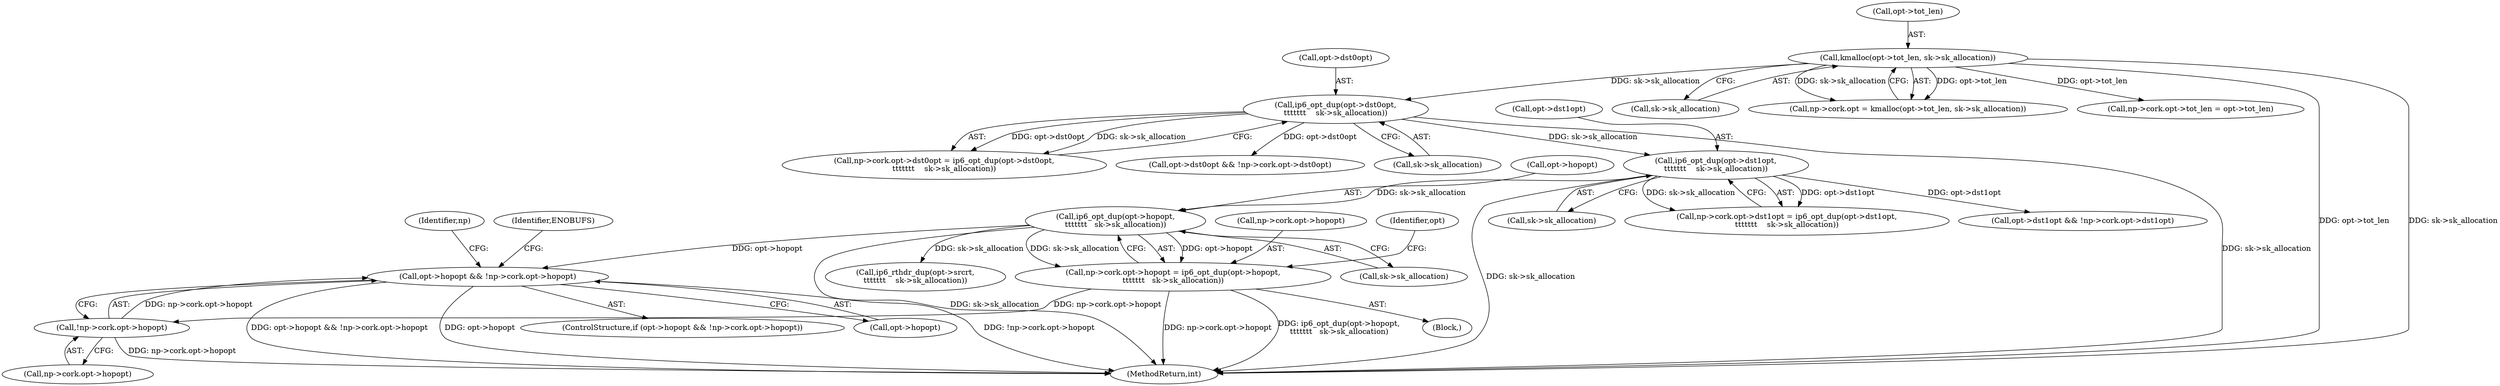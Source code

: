 digraph "0_linux_87c48fa3b4630905f98268dde838ee43626a060c_0@pointer" {
"1000329" [label="(Call,opt->hopopt && !np->cork.opt->hopopt)"];
"1000321" [label="(Call,ip6_opt_dup(opt->hopopt,\n\t\t\t\t\t\t\t   sk->sk_allocation))"];
"1000290" [label="(Call,ip6_opt_dup(opt->dst1opt,\n\t\t\t\t\t\t\t    sk->sk_allocation))"];
"1000259" [label="(Call,ip6_opt_dup(opt->dst0opt,\n\t\t\t\t\t\t\t    sk->sk_allocation))"];
"1000199" [label="(Call,kmalloc(opt->tot_len, sk->sk_allocation))"];
"1000333" [label="(Call,!np->cork.opt->hopopt)"];
"1000313" [label="(Call,np->cork.opt->hopopt = ip6_opt_dup(opt->hopopt,\n\t\t\t\t\t\t\t   sk->sk_allocation))"];
"1000348" [label="(Identifier,np)"];
"1000343" [label="(Identifier,ENOBUFS)"];
"1000203" [label="(Call,sk->sk_allocation)"];
"1000251" [label="(Call,np->cork.opt->dst0opt = ip6_opt_dup(opt->dst0opt,\n\t\t\t\t\t\t\t    sk->sk_allocation))"];
"1000291" [label="(Call,opt->dst1opt)"];
"1000328" [label="(ControlStructure,if (opt->hopopt && !np->cork.opt->hopopt))"];
"1000193" [label="(Call,np->cork.opt = kmalloc(opt->tot_len, sk->sk_allocation))"];
"1000182" [label="(Block,)"];
"1000218" [label="(Call,np->cork.opt->tot_len = opt->tot_len)"];
"1000314" [label="(Call,np->cork.opt->hopopt)"];
"1000334" [label="(Call,np->cork.opt->hopopt)"];
"1000267" [label="(Call,opt->dst0opt && !np->cork.opt->dst0opt)"];
"1000298" [label="(Call,opt->dst1opt && !np->cork.opt->dst1opt)"];
"1000200" [label="(Call,opt->tot_len)"];
"1000330" [label="(Call,opt->hopopt)"];
"1000333" [label="(Call,!np->cork.opt->hopopt)"];
"1000260" [label="(Call,opt->dst0opt)"];
"1000199" [label="(Call,kmalloc(opt->tot_len, sk->sk_allocation))"];
"1000263" [label="(Call,sk->sk_allocation)"];
"1000259" [label="(Call,ip6_opt_dup(opt->dst0opt,\n\t\t\t\t\t\t\t    sk->sk_allocation))"];
"1000325" [label="(Call,sk->sk_allocation)"];
"1001339" [label="(MethodReturn,int)"];
"1000321" [label="(Call,ip6_opt_dup(opt->hopopt,\n\t\t\t\t\t\t\t   sk->sk_allocation))"];
"1000313" [label="(Call,np->cork.opt->hopopt = ip6_opt_dup(opt->hopopt,\n\t\t\t\t\t\t\t   sk->sk_allocation))"];
"1000329" [label="(Call,opt->hopopt && !np->cork.opt->hopopt)"];
"1000352" [label="(Call,ip6_rthdr_dup(opt->srcrt,\n\t\t\t\t\t\t\t    sk->sk_allocation))"];
"1000282" [label="(Call,np->cork.opt->dst1opt = ip6_opt_dup(opt->dst1opt,\n\t\t\t\t\t\t\t    sk->sk_allocation))"];
"1000294" [label="(Call,sk->sk_allocation)"];
"1000331" [label="(Identifier,opt)"];
"1000290" [label="(Call,ip6_opt_dup(opt->dst1opt,\n\t\t\t\t\t\t\t    sk->sk_allocation))"];
"1000322" [label="(Call,opt->hopopt)"];
"1000329" -> "1000328"  [label="AST: "];
"1000329" -> "1000330"  [label="CFG: "];
"1000329" -> "1000333"  [label="CFG: "];
"1000330" -> "1000329"  [label="AST: "];
"1000333" -> "1000329"  [label="AST: "];
"1000343" -> "1000329"  [label="CFG: "];
"1000348" -> "1000329"  [label="CFG: "];
"1000329" -> "1001339"  [label="DDG: !np->cork.opt->hopopt"];
"1000329" -> "1001339"  [label="DDG: opt->hopopt && !np->cork.opt->hopopt"];
"1000329" -> "1001339"  [label="DDG: opt->hopopt"];
"1000321" -> "1000329"  [label="DDG: opt->hopopt"];
"1000333" -> "1000329"  [label="DDG: np->cork.opt->hopopt"];
"1000321" -> "1000313"  [label="AST: "];
"1000321" -> "1000325"  [label="CFG: "];
"1000322" -> "1000321"  [label="AST: "];
"1000325" -> "1000321"  [label="AST: "];
"1000313" -> "1000321"  [label="CFG: "];
"1000321" -> "1001339"  [label="DDG: sk->sk_allocation"];
"1000321" -> "1000313"  [label="DDG: opt->hopopt"];
"1000321" -> "1000313"  [label="DDG: sk->sk_allocation"];
"1000290" -> "1000321"  [label="DDG: sk->sk_allocation"];
"1000321" -> "1000352"  [label="DDG: sk->sk_allocation"];
"1000290" -> "1000282"  [label="AST: "];
"1000290" -> "1000294"  [label="CFG: "];
"1000291" -> "1000290"  [label="AST: "];
"1000294" -> "1000290"  [label="AST: "];
"1000282" -> "1000290"  [label="CFG: "];
"1000290" -> "1001339"  [label="DDG: sk->sk_allocation"];
"1000290" -> "1000282"  [label="DDG: opt->dst1opt"];
"1000290" -> "1000282"  [label="DDG: sk->sk_allocation"];
"1000259" -> "1000290"  [label="DDG: sk->sk_allocation"];
"1000290" -> "1000298"  [label="DDG: opt->dst1opt"];
"1000259" -> "1000251"  [label="AST: "];
"1000259" -> "1000263"  [label="CFG: "];
"1000260" -> "1000259"  [label="AST: "];
"1000263" -> "1000259"  [label="AST: "];
"1000251" -> "1000259"  [label="CFG: "];
"1000259" -> "1001339"  [label="DDG: sk->sk_allocation"];
"1000259" -> "1000251"  [label="DDG: opt->dst0opt"];
"1000259" -> "1000251"  [label="DDG: sk->sk_allocation"];
"1000199" -> "1000259"  [label="DDG: sk->sk_allocation"];
"1000259" -> "1000267"  [label="DDG: opt->dst0opt"];
"1000199" -> "1000193"  [label="AST: "];
"1000199" -> "1000203"  [label="CFG: "];
"1000200" -> "1000199"  [label="AST: "];
"1000203" -> "1000199"  [label="AST: "];
"1000193" -> "1000199"  [label="CFG: "];
"1000199" -> "1001339"  [label="DDG: opt->tot_len"];
"1000199" -> "1001339"  [label="DDG: sk->sk_allocation"];
"1000199" -> "1000193"  [label="DDG: opt->tot_len"];
"1000199" -> "1000193"  [label="DDG: sk->sk_allocation"];
"1000199" -> "1000218"  [label="DDG: opt->tot_len"];
"1000333" -> "1000334"  [label="CFG: "];
"1000334" -> "1000333"  [label="AST: "];
"1000333" -> "1001339"  [label="DDG: np->cork.opt->hopopt"];
"1000313" -> "1000333"  [label="DDG: np->cork.opt->hopopt"];
"1000313" -> "1000182"  [label="AST: "];
"1000314" -> "1000313"  [label="AST: "];
"1000331" -> "1000313"  [label="CFG: "];
"1000313" -> "1001339"  [label="DDG: ip6_opt_dup(opt->hopopt,\n\t\t\t\t\t\t\t   sk->sk_allocation)"];
"1000313" -> "1001339"  [label="DDG: np->cork.opt->hopopt"];
}
